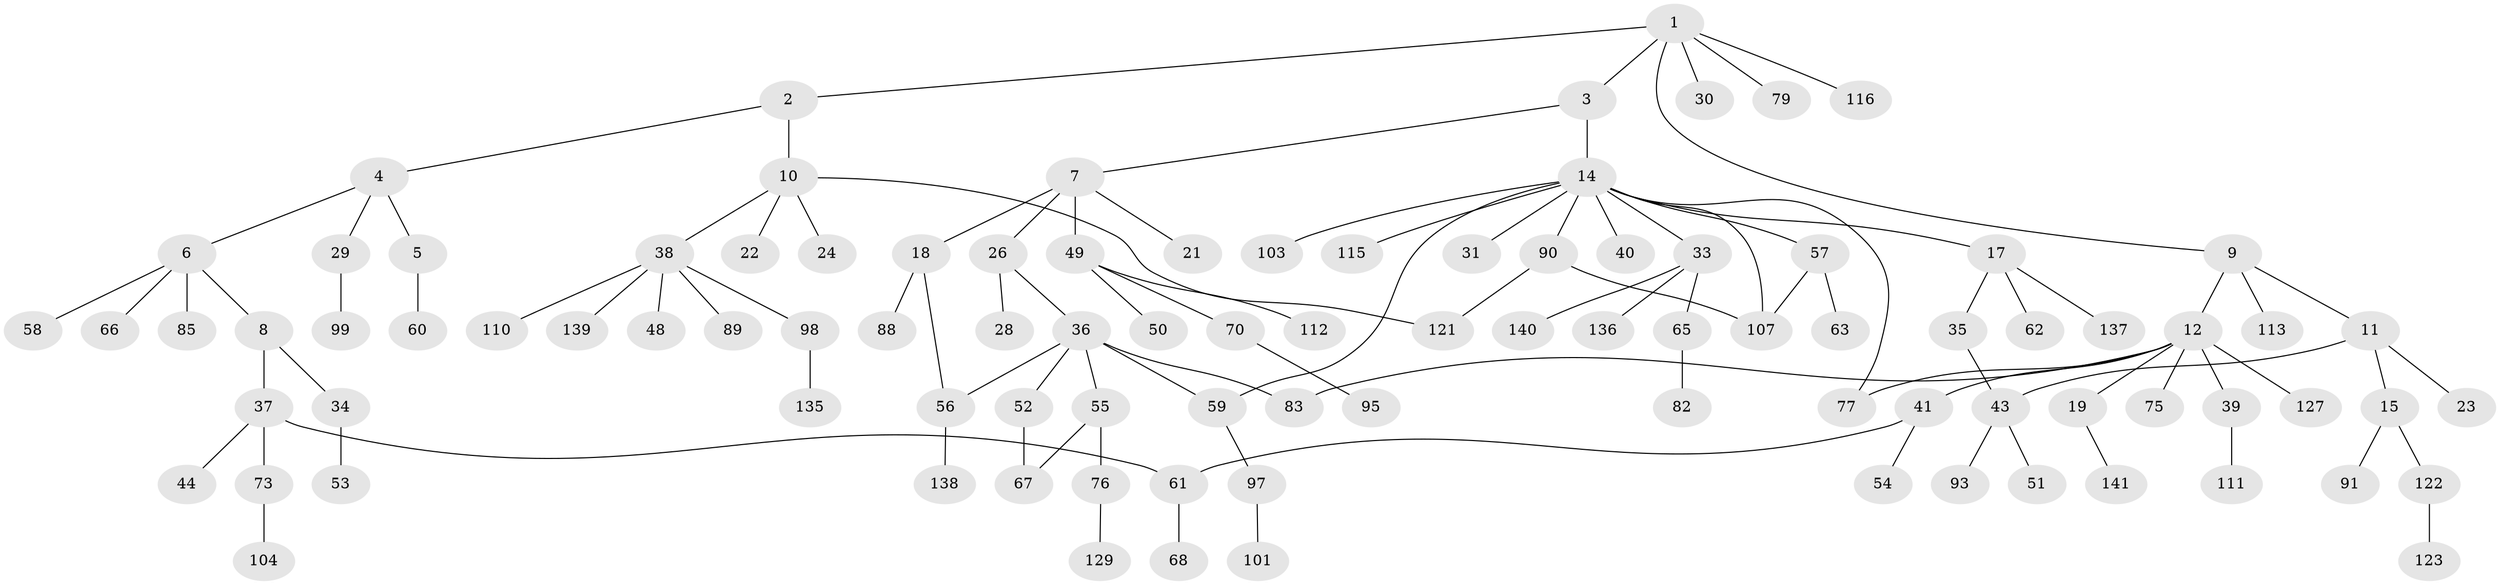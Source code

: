 // original degree distribution, {6: 0.028368794326241134, 3: 0.15602836879432624, 5: 0.028368794326241134, 4: 0.0425531914893617, 8: 0.0070921985815602835, 7: 0.014184397163120567, 2: 0.2978723404255319, 1: 0.425531914893617}
// Generated by graph-tools (version 1.1) at 2025/10/02/27/25 16:10:54]
// undirected, 97 vertices, 106 edges
graph export_dot {
graph [start="1"]
  node [color=gray90,style=filled];
  1 [super="+47"];
  2;
  3;
  4 [super="+46"];
  5 [super="+128"];
  6 [super="+32"];
  7 [super="+20"];
  8;
  9 [super="+72"];
  10 [super="+13"];
  11;
  12 [super="+125"];
  14 [super="+16"];
  15 [super="+87"];
  17 [super="+25"];
  18 [super="+27"];
  19 [super="+114"];
  21 [super="+74"];
  22;
  23;
  24;
  26 [super="+117"];
  28;
  29 [super="+96"];
  30;
  31;
  33 [super="+64"];
  34 [super="+78"];
  35 [super="+118"];
  36 [super="+81"];
  37 [super="+45"];
  38 [super="+42"];
  39 [super="+69"];
  40 [super="+133"];
  41 [super="+94"];
  43;
  44;
  48;
  49 [super="+109"];
  50;
  51;
  52 [super="+80"];
  53;
  54;
  55;
  56;
  57 [super="+84"];
  58;
  59 [super="+100"];
  60;
  61;
  62;
  63;
  65;
  66;
  67;
  68 [super="+119"];
  70 [super="+71"];
  73;
  75;
  76 [super="+86"];
  77 [super="+130"];
  79;
  82 [super="+134"];
  83;
  85;
  88 [super="+92"];
  89 [super="+132"];
  90 [super="+106"];
  91;
  93 [super="+105"];
  95;
  97 [super="+102"];
  98;
  99 [super="+108"];
  101 [super="+120"];
  103;
  104;
  107 [super="+124"];
  110;
  111;
  112;
  113;
  115;
  116;
  121 [super="+131"];
  122 [super="+126"];
  123;
  127;
  129;
  135;
  136;
  137;
  138;
  139;
  140;
  141;
  1 -- 2;
  1 -- 3;
  1 -- 9;
  1 -- 30;
  1 -- 79;
  1 -- 116;
  2 -- 4;
  2 -- 10;
  3 -- 7;
  3 -- 14;
  4 -- 5;
  4 -- 6;
  4 -- 29;
  5 -- 60;
  6 -- 8;
  6 -- 58;
  6 -- 85;
  6 -- 66;
  7 -- 18;
  7 -- 21;
  7 -- 26;
  7 -- 49;
  8 -- 34;
  8 -- 37;
  9 -- 11;
  9 -- 12;
  9 -- 113;
  10 -- 22;
  10 -- 24;
  10 -- 121;
  10 -- 38;
  11 -- 15;
  11 -- 23;
  11 -- 43;
  12 -- 19;
  12 -- 39;
  12 -- 41;
  12 -- 75;
  12 -- 127;
  12 -- 83;
  12 -- 77;
  14 -- 17;
  14 -- 31;
  14 -- 40;
  14 -- 107;
  14 -- 115;
  14 -- 33;
  14 -- 103;
  14 -- 57;
  14 -- 90;
  14 -- 59;
  14 -- 77;
  15 -- 122;
  15 -- 91;
  17 -- 137;
  17 -- 35;
  17 -- 62;
  18 -- 56;
  18 -- 88;
  19 -- 141;
  26 -- 28;
  26 -- 36;
  29 -- 99;
  33 -- 65;
  33 -- 136;
  33 -- 140;
  34 -- 53;
  35 -- 43;
  36 -- 52;
  36 -- 55;
  36 -- 83;
  36 -- 56;
  36 -- 59;
  37 -- 44;
  37 -- 73;
  37 -- 61;
  38 -- 48;
  38 -- 98;
  38 -- 89;
  38 -- 139;
  38 -- 110;
  39 -- 111;
  41 -- 54;
  41 -- 61;
  43 -- 51;
  43 -- 93;
  49 -- 50;
  49 -- 70;
  49 -- 112;
  52 -- 67;
  55 -- 67;
  55 -- 76;
  56 -- 138;
  57 -- 63;
  57 -- 107;
  59 -- 97;
  61 -- 68;
  65 -- 82;
  70 -- 95;
  73 -- 104;
  76 -- 129;
  90 -- 121;
  90 -- 107;
  97 -- 101;
  98 -- 135;
  122 -- 123;
}
